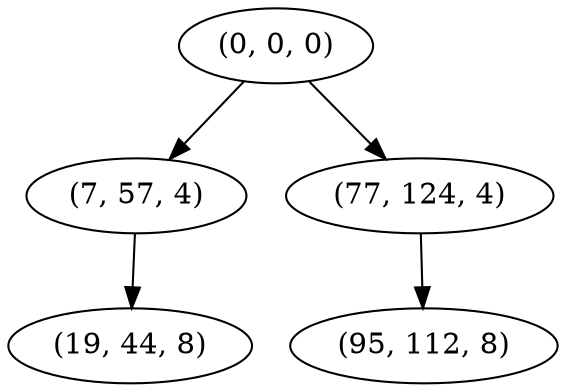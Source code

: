 digraph tree {
    "(0, 0, 0)";
    "(7, 57, 4)";
    "(19, 44, 8)";
    "(77, 124, 4)";
    "(95, 112, 8)";
    "(0, 0, 0)" -> "(7, 57, 4)";
    "(0, 0, 0)" -> "(77, 124, 4)";
    "(7, 57, 4)" -> "(19, 44, 8)";
    "(77, 124, 4)" -> "(95, 112, 8)";
}
